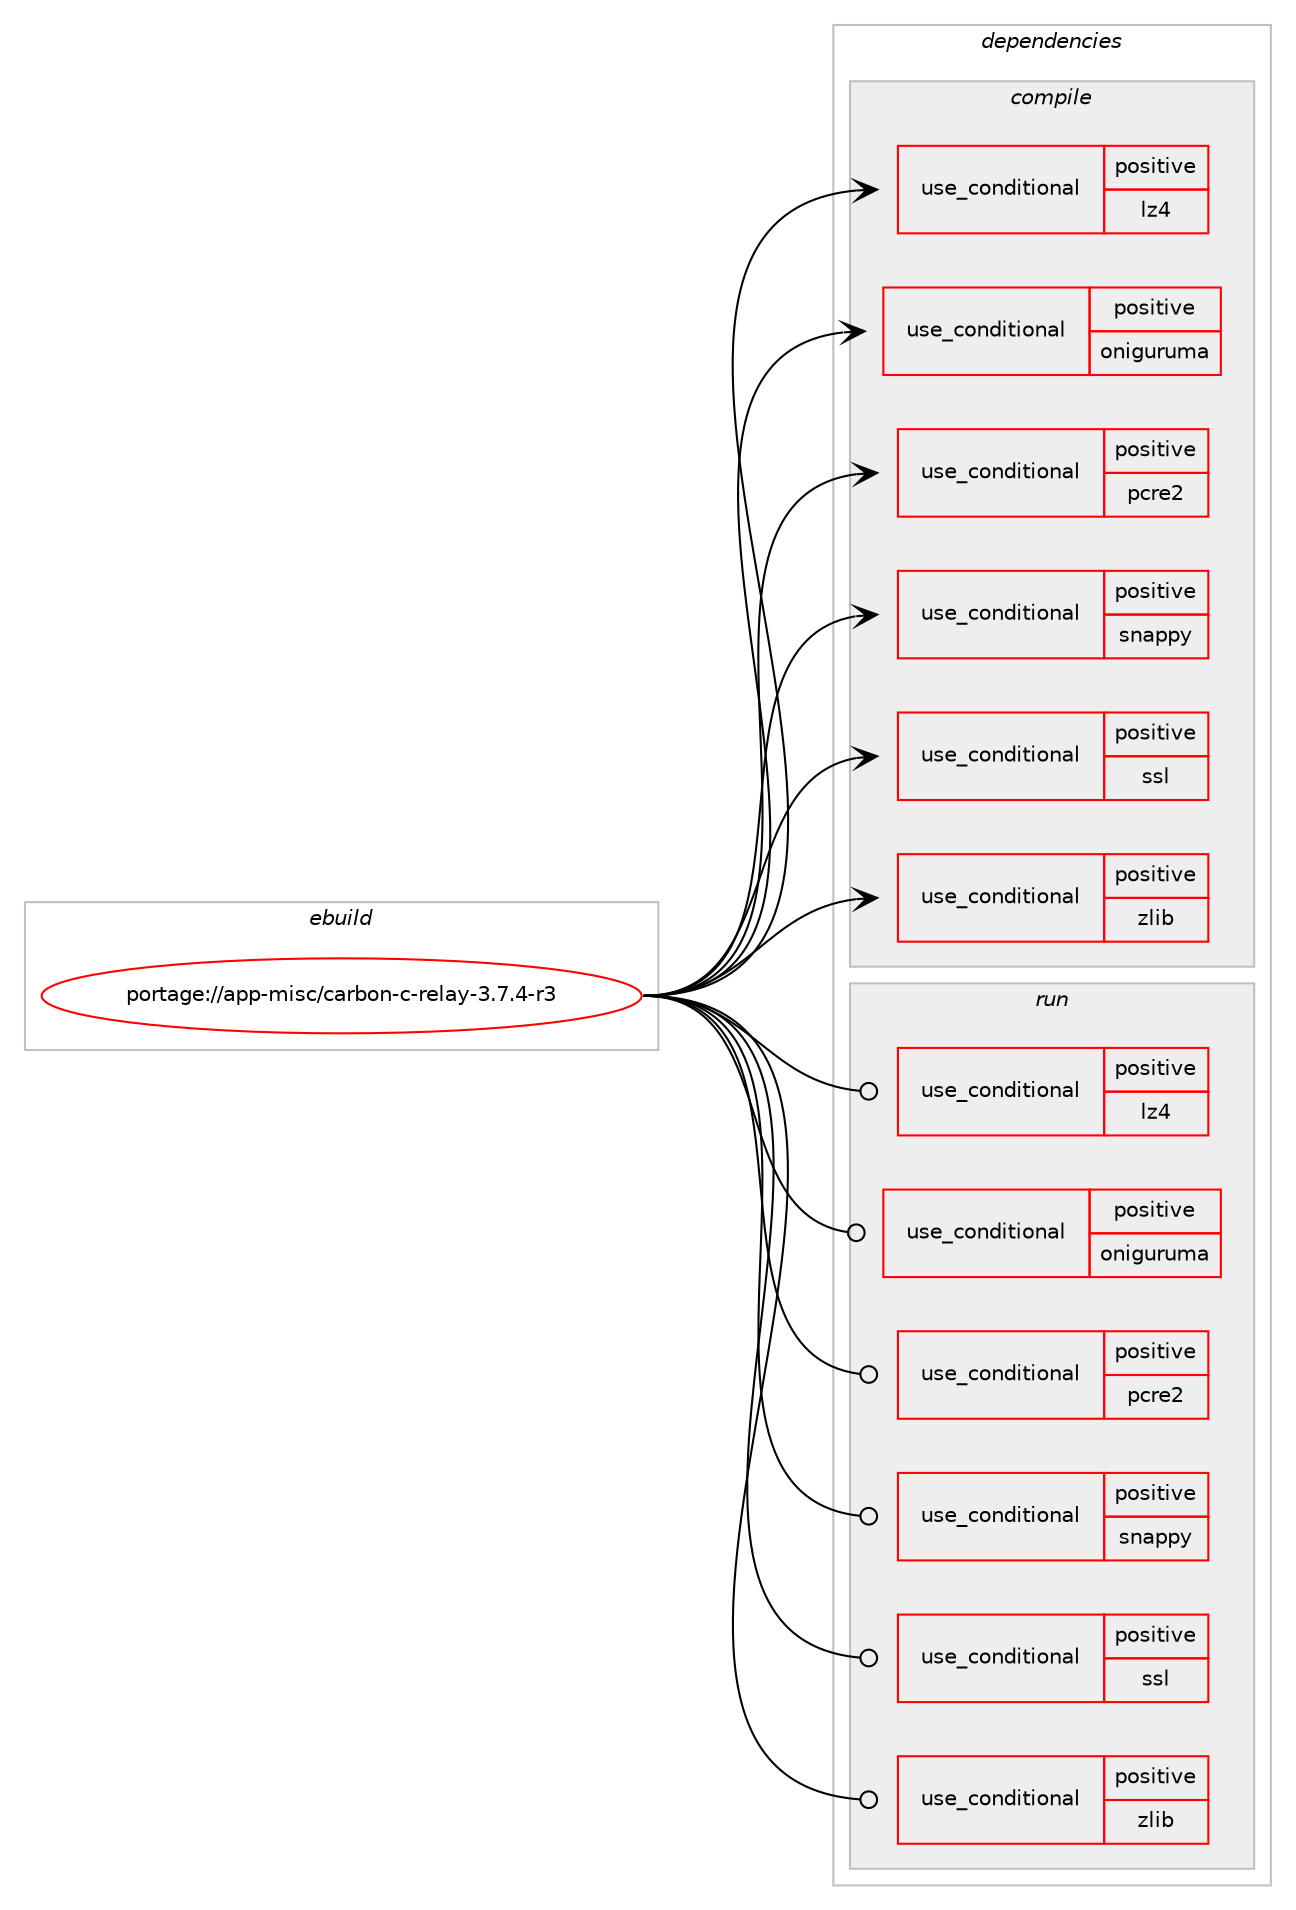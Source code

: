 digraph prolog {

# *************
# Graph options
# *************

newrank=true;
concentrate=true;
compound=true;
graph [rankdir=LR,fontname=Helvetica,fontsize=10,ranksep=1.5];#, ranksep=2.5, nodesep=0.2];
edge  [arrowhead=vee];
node  [fontname=Helvetica,fontsize=10];

# **********
# The ebuild
# **********

subgraph cluster_leftcol {
color=gray;
rank=same;
label=<<i>ebuild</i>>;
id [label="portage://app-misc/carbon-c-relay-3.7.4-r3", color=red, width=4, href="../app-misc/carbon-c-relay-3.7.4-r3.svg"];
}

# ****************
# The dependencies
# ****************

subgraph cluster_midcol {
color=gray;
label=<<i>dependencies</i>>;
subgraph cluster_compile {
fillcolor="#eeeeee";
style=filled;
label=<<i>compile</i>>;
subgraph cond11117 {
dependency17643 [label=<<TABLE BORDER="0" CELLBORDER="1" CELLSPACING="0" CELLPADDING="4"><TR><TD ROWSPAN="3" CELLPADDING="10">use_conditional</TD></TR><TR><TD>positive</TD></TR><TR><TD>lz4</TD></TR></TABLE>>, shape=none, color=red];
# *** BEGIN UNKNOWN DEPENDENCY TYPE (TODO) ***
# dependency17643 -> package_dependency(portage://app-misc/carbon-c-relay-3.7.4-r3,install,no,app-arch,lz4,none,[,,],[],[])
# *** END UNKNOWN DEPENDENCY TYPE (TODO) ***

}
id:e -> dependency17643:w [weight=20,style="solid",arrowhead="vee"];
subgraph cond11118 {
dependency17644 [label=<<TABLE BORDER="0" CELLBORDER="1" CELLSPACING="0" CELLPADDING="4"><TR><TD ROWSPAN="3" CELLPADDING="10">use_conditional</TD></TR><TR><TD>positive</TD></TR><TR><TD>oniguruma</TD></TR></TABLE>>, shape=none, color=red];
# *** BEGIN UNKNOWN DEPENDENCY TYPE (TODO) ***
# dependency17644 -> package_dependency(portage://app-misc/carbon-c-relay-3.7.4-r3,install,no,dev-libs,oniguruma,none,[,,],[],[])
# *** END UNKNOWN DEPENDENCY TYPE (TODO) ***

}
id:e -> dependency17644:w [weight=20,style="solid",arrowhead="vee"];
subgraph cond11119 {
dependency17645 [label=<<TABLE BORDER="0" CELLBORDER="1" CELLSPACING="0" CELLPADDING="4"><TR><TD ROWSPAN="3" CELLPADDING="10">use_conditional</TD></TR><TR><TD>positive</TD></TR><TR><TD>pcre2</TD></TR></TABLE>>, shape=none, color=red];
# *** BEGIN UNKNOWN DEPENDENCY TYPE (TODO) ***
# dependency17645 -> package_dependency(portage://app-misc/carbon-c-relay-3.7.4-r3,install,no,dev-libs,libpcre2,none,[,,],[],[])
# *** END UNKNOWN DEPENDENCY TYPE (TODO) ***

}
id:e -> dependency17645:w [weight=20,style="solid",arrowhead="vee"];
subgraph cond11120 {
dependency17646 [label=<<TABLE BORDER="0" CELLBORDER="1" CELLSPACING="0" CELLPADDING="4"><TR><TD ROWSPAN="3" CELLPADDING="10">use_conditional</TD></TR><TR><TD>positive</TD></TR><TR><TD>snappy</TD></TR></TABLE>>, shape=none, color=red];
# *** BEGIN UNKNOWN DEPENDENCY TYPE (TODO) ***
# dependency17646 -> package_dependency(portage://app-misc/carbon-c-relay-3.7.4-r3,install,no,app-arch,snappy,none,[,,],[],[])
# *** END UNKNOWN DEPENDENCY TYPE (TODO) ***

}
id:e -> dependency17646:w [weight=20,style="solid",arrowhead="vee"];
subgraph cond11121 {
dependency17647 [label=<<TABLE BORDER="0" CELLBORDER="1" CELLSPACING="0" CELLPADDING="4"><TR><TD ROWSPAN="3" CELLPADDING="10">use_conditional</TD></TR><TR><TD>positive</TD></TR><TR><TD>ssl</TD></TR></TABLE>>, shape=none, color=red];
# *** BEGIN UNKNOWN DEPENDENCY TYPE (TODO) ***
# dependency17647 -> package_dependency(portage://app-misc/carbon-c-relay-3.7.4-r3,install,no,dev-libs,openssl,none,[,,],[slot(0),equal],[])
# *** END UNKNOWN DEPENDENCY TYPE (TODO) ***

}
id:e -> dependency17647:w [weight=20,style="solid",arrowhead="vee"];
subgraph cond11122 {
dependency17648 [label=<<TABLE BORDER="0" CELLBORDER="1" CELLSPACING="0" CELLPADDING="4"><TR><TD ROWSPAN="3" CELLPADDING="10">use_conditional</TD></TR><TR><TD>positive</TD></TR><TR><TD>zlib</TD></TR></TABLE>>, shape=none, color=red];
# *** BEGIN UNKNOWN DEPENDENCY TYPE (TODO) ***
# dependency17648 -> package_dependency(portage://app-misc/carbon-c-relay-3.7.4-r3,install,no,app-arch,gzip,none,[,,],[],[])
# *** END UNKNOWN DEPENDENCY TYPE (TODO) ***

}
id:e -> dependency17648:w [weight=20,style="solid",arrowhead="vee"];
}
subgraph cluster_compileandrun {
fillcolor="#eeeeee";
style=filled;
label=<<i>compile and run</i>>;
}
subgraph cluster_run {
fillcolor="#eeeeee";
style=filled;
label=<<i>run</i>>;
subgraph cond11123 {
dependency17649 [label=<<TABLE BORDER="0" CELLBORDER="1" CELLSPACING="0" CELLPADDING="4"><TR><TD ROWSPAN="3" CELLPADDING="10">use_conditional</TD></TR><TR><TD>positive</TD></TR><TR><TD>lz4</TD></TR></TABLE>>, shape=none, color=red];
# *** BEGIN UNKNOWN DEPENDENCY TYPE (TODO) ***
# dependency17649 -> package_dependency(portage://app-misc/carbon-c-relay-3.7.4-r3,run,no,app-arch,lz4,none,[,,],[],[])
# *** END UNKNOWN DEPENDENCY TYPE (TODO) ***

}
id:e -> dependency17649:w [weight=20,style="solid",arrowhead="odot"];
subgraph cond11124 {
dependency17650 [label=<<TABLE BORDER="0" CELLBORDER="1" CELLSPACING="0" CELLPADDING="4"><TR><TD ROWSPAN="3" CELLPADDING="10">use_conditional</TD></TR><TR><TD>positive</TD></TR><TR><TD>oniguruma</TD></TR></TABLE>>, shape=none, color=red];
# *** BEGIN UNKNOWN DEPENDENCY TYPE (TODO) ***
# dependency17650 -> package_dependency(portage://app-misc/carbon-c-relay-3.7.4-r3,run,no,dev-libs,oniguruma,none,[,,],[],[])
# *** END UNKNOWN DEPENDENCY TYPE (TODO) ***

}
id:e -> dependency17650:w [weight=20,style="solid",arrowhead="odot"];
subgraph cond11125 {
dependency17651 [label=<<TABLE BORDER="0" CELLBORDER="1" CELLSPACING="0" CELLPADDING="4"><TR><TD ROWSPAN="3" CELLPADDING="10">use_conditional</TD></TR><TR><TD>positive</TD></TR><TR><TD>pcre2</TD></TR></TABLE>>, shape=none, color=red];
# *** BEGIN UNKNOWN DEPENDENCY TYPE (TODO) ***
# dependency17651 -> package_dependency(portage://app-misc/carbon-c-relay-3.7.4-r3,run,no,dev-libs,libpcre2,none,[,,],[],[])
# *** END UNKNOWN DEPENDENCY TYPE (TODO) ***

}
id:e -> dependency17651:w [weight=20,style="solid",arrowhead="odot"];
subgraph cond11126 {
dependency17652 [label=<<TABLE BORDER="0" CELLBORDER="1" CELLSPACING="0" CELLPADDING="4"><TR><TD ROWSPAN="3" CELLPADDING="10">use_conditional</TD></TR><TR><TD>positive</TD></TR><TR><TD>snappy</TD></TR></TABLE>>, shape=none, color=red];
# *** BEGIN UNKNOWN DEPENDENCY TYPE (TODO) ***
# dependency17652 -> package_dependency(portage://app-misc/carbon-c-relay-3.7.4-r3,run,no,app-arch,snappy,none,[,,],[],[])
# *** END UNKNOWN DEPENDENCY TYPE (TODO) ***

}
id:e -> dependency17652:w [weight=20,style="solid",arrowhead="odot"];
subgraph cond11127 {
dependency17653 [label=<<TABLE BORDER="0" CELLBORDER="1" CELLSPACING="0" CELLPADDING="4"><TR><TD ROWSPAN="3" CELLPADDING="10">use_conditional</TD></TR><TR><TD>positive</TD></TR><TR><TD>ssl</TD></TR></TABLE>>, shape=none, color=red];
# *** BEGIN UNKNOWN DEPENDENCY TYPE (TODO) ***
# dependency17653 -> package_dependency(portage://app-misc/carbon-c-relay-3.7.4-r3,run,no,dev-libs,openssl,none,[,,],[slot(0),equal],[])
# *** END UNKNOWN DEPENDENCY TYPE (TODO) ***

}
id:e -> dependency17653:w [weight=20,style="solid",arrowhead="odot"];
subgraph cond11128 {
dependency17654 [label=<<TABLE BORDER="0" CELLBORDER="1" CELLSPACING="0" CELLPADDING="4"><TR><TD ROWSPAN="3" CELLPADDING="10">use_conditional</TD></TR><TR><TD>positive</TD></TR><TR><TD>zlib</TD></TR></TABLE>>, shape=none, color=red];
# *** BEGIN UNKNOWN DEPENDENCY TYPE (TODO) ***
# dependency17654 -> package_dependency(portage://app-misc/carbon-c-relay-3.7.4-r3,run,no,app-arch,gzip,none,[,,],[],[])
# *** END UNKNOWN DEPENDENCY TYPE (TODO) ***

}
id:e -> dependency17654:w [weight=20,style="solid",arrowhead="odot"];
# *** BEGIN UNKNOWN DEPENDENCY TYPE (TODO) ***
# id -> package_dependency(portage://app-misc/carbon-c-relay-3.7.4-r3,run,no,acct-group,carbon,none,[,,],[],[])
# *** END UNKNOWN DEPENDENCY TYPE (TODO) ***

# *** BEGIN UNKNOWN DEPENDENCY TYPE (TODO) ***
# id -> package_dependency(portage://app-misc/carbon-c-relay-3.7.4-r3,run,no,acct-user,carbon,none,[,,],[],[])
# *** END UNKNOWN DEPENDENCY TYPE (TODO) ***

}
}

# **************
# The candidates
# **************

subgraph cluster_choices {
rank=same;
color=gray;
label=<<i>candidates</i>>;

}

}
